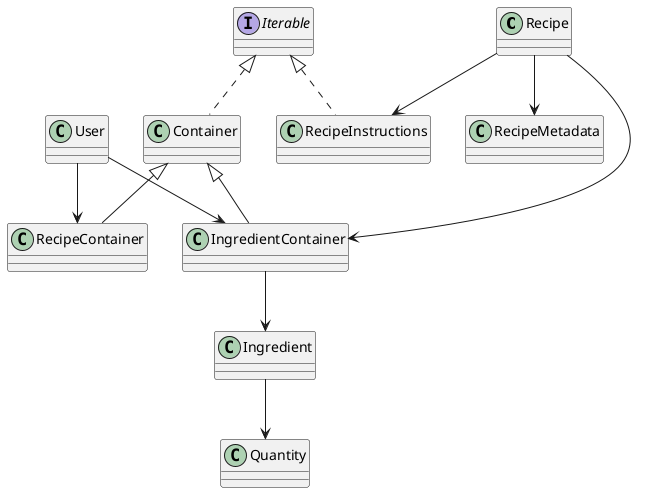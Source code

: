@startuml sequence_diagram
class Recipe {
    
}

class Quantity {
    
}

class Ingredient {
    
}

class Container {
    
}

class IngredientContainer {
    
}

class RecipeContainer {

}

class RecipeInstructions {
    
}

class RecipeMetadata {
    
}

class User {
    
}

interface Iterable
interface Iterable

User --> RecipeContainer
User --> IngredientContainer
Recipe --> IngredientContainer
Recipe --> RecipeInstructions
Recipe --> RecipeMetadata
IngredientContainer --> Ingredient
Ingredient --> Quantity
class Container implements Iterable
class RecipeInstructions implements Iterable
class RecipeContainer extends Container
class IngredientContainer extends Container
@enduml